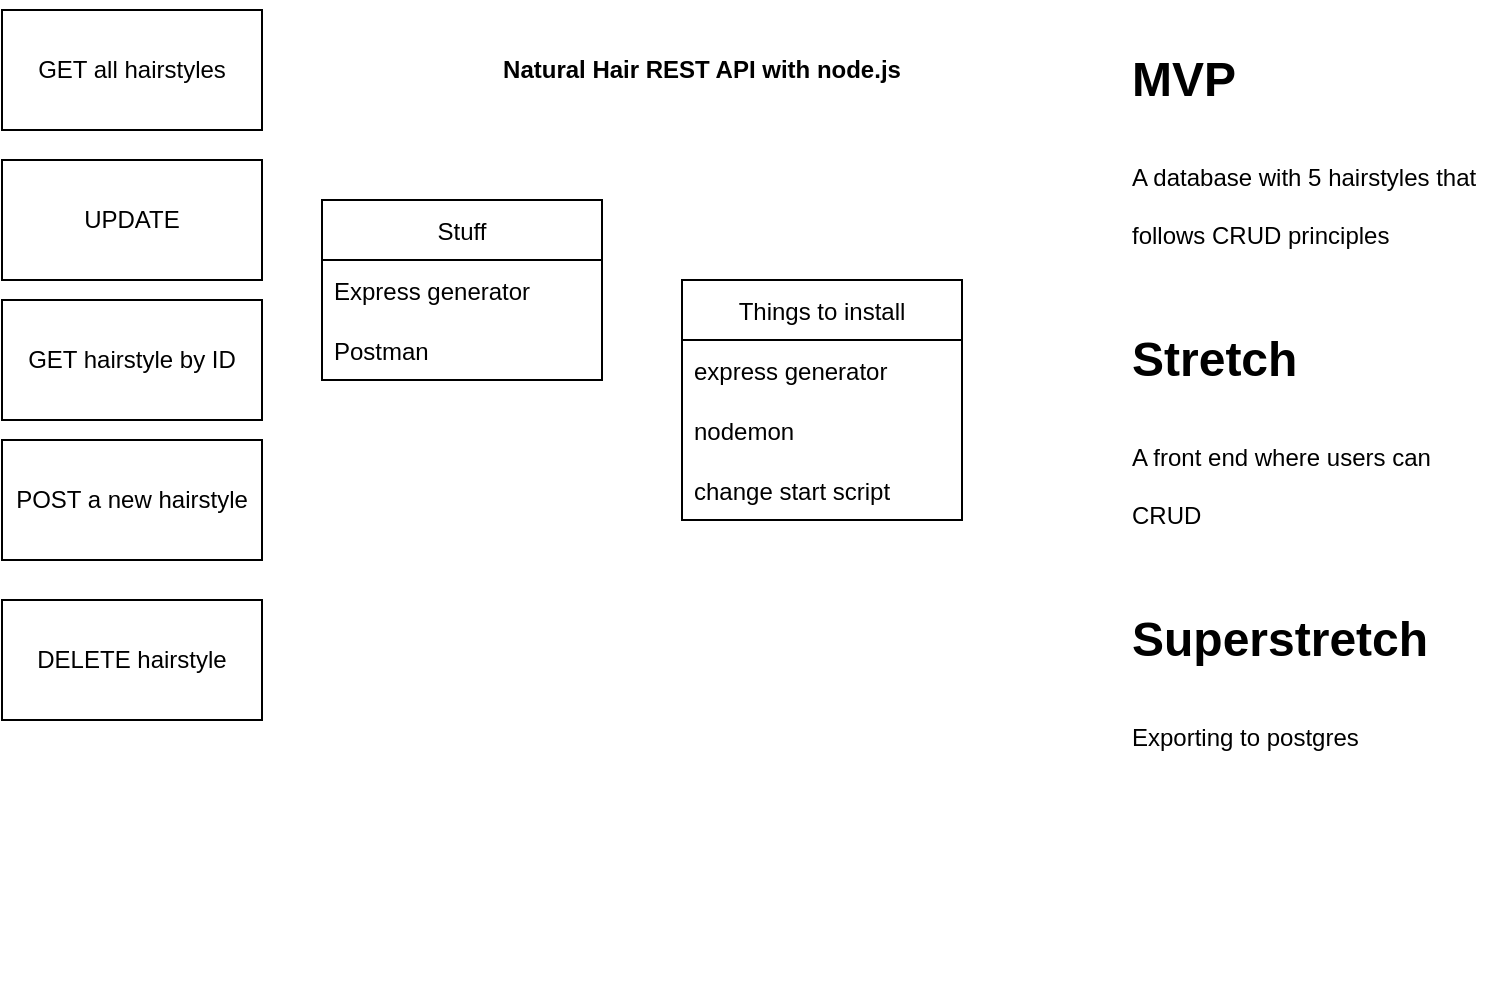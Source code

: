 <mxfile>
    <diagram id="cBI8VB_KUTyeBsvlw9VS" name="Page-1">
        <mxGraphModel dx="820" dy="360" grid="1" gridSize="10" guides="1" tooltips="1" connect="1" arrows="1" fold="1" page="1" pageScale="1" pageWidth="827" pageHeight="1169" math="0" shadow="0">
            <root>
                <mxCell id="0"/>
                <mxCell id="1" parent="0"/>
                <mxCell id="3" value="&lt;b&gt;Natural Hair REST API with node.js&lt;/b&gt;" style="text;html=1;strokeColor=none;fillColor=none;align=center;verticalAlign=middle;whiteSpace=wrap;rounded=0;" vertex="1" parent="1">
                    <mxGeometry x="210" y="20" width="340" height="70" as="geometry"/>
                </mxCell>
                <mxCell id="5" value="&lt;h1&gt;&lt;span&gt;MVP&lt;/span&gt;&lt;/h1&gt;&lt;h1&gt;&lt;span style=&quot;font-size: 12px ; font-weight: normal&quot;&gt;A database with 5 hairstyles that follows CRUD principles&lt;/span&gt;&lt;br&gt;&lt;/h1&gt;" style="text;html=1;strokeColor=none;fillColor=none;spacing=5;spacingTop=-20;whiteSpace=wrap;overflow=hidden;rounded=0;fontSize=12;" vertex="1" parent="1">
                    <mxGeometry x="590" y="40" width="190" height="120" as="geometry"/>
                </mxCell>
                <mxCell id="6" value="&lt;h1&gt;&lt;span&gt;Stretch&lt;/span&gt;&lt;/h1&gt;&lt;h1&gt;&lt;span style=&quot;font-size: 12px ; font-weight: 400&quot;&gt;A front end where users can CRUD&amp;nbsp;&lt;/span&gt;&lt;/h1&gt;" style="text;html=1;strokeColor=none;fillColor=none;spacing=5;spacingTop=-20;whiteSpace=wrap;overflow=hidden;rounded=0;fontSize=12;" vertex="1" parent="1">
                    <mxGeometry x="590" y="180" width="190" height="120" as="geometry"/>
                </mxCell>
                <mxCell id="7" value="&lt;h1&gt;&lt;span&gt;Superstretch&amp;nbsp;&lt;/span&gt;&lt;/h1&gt;&lt;h1&gt;&lt;span style=&quot;font-size: 12px ; font-weight: 400&quot;&gt;Exporting to postgres&lt;/span&gt;&lt;/h1&gt;" style="text;html=1;strokeColor=none;fillColor=none;spacing=5;spacingTop=-20;whiteSpace=wrap;overflow=hidden;rounded=0;fontSize=12;" vertex="1" parent="1">
                    <mxGeometry x="590" y="320" width="190" height="120" as="geometry"/>
                </mxCell>
                <mxCell id="8" value="GET all hairstyles" style="rounded=0;whiteSpace=wrap;html=1;fontSize=12;" vertex="1" parent="1">
                    <mxGeometry x="30" y="25" width="130" height="60" as="geometry"/>
                </mxCell>
                <mxCell id="13" value="GET hairstyle by ID" style="rounded=0;whiteSpace=wrap;html=1;fontSize=12;" vertex="1" parent="1">
                    <mxGeometry x="30" y="170" width="130" height="60" as="geometry"/>
                </mxCell>
                <mxCell id="14" value="POST a new hairstyle" style="rounded=0;whiteSpace=wrap;html=1;fontSize=12;" vertex="1" parent="1">
                    <mxGeometry x="30" y="240" width="130" height="60" as="geometry"/>
                </mxCell>
                <mxCell id="15" value="DELETE hairstyle" style="rounded=0;whiteSpace=wrap;html=1;fontSize=12;" vertex="1" parent="1">
                    <mxGeometry x="30" y="320" width="130" height="60" as="geometry"/>
                </mxCell>
                <mxCell id="16" value="" style="shape=image;verticalLabelPosition=bottom;labelBackgroundColor=#ffffff;verticalAlign=top;aspect=fixed;imageAspect=0;image=https://www.atatus.com/glossary/content/images/size/w960/2021/07/CRUD.jpeg;" vertex="1" parent="1">
                    <mxGeometry x="30" y="400" width="220" height="110" as="geometry"/>
                </mxCell>
                <mxCell id="19" value="UPDATE" style="rounded=0;whiteSpace=wrap;html=1;fontSize=12;" vertex="1" parent="1">
                    <mxGeometry x="30" y="100" width="130" height="60" as="geometry"/>
                </mxCell>
                <mxCell id="21" value="Stuff" style="swimlane;fontStyle=0;childLayout=stackLayout;horizontal=1;startSize=30;horizontalStack=0;resizeParent=1;resizeParentMax=0;resizeLast=0;collapsible=1;marginBottom=0;fontSize=12;" vertex="1" parent="1">
                    <mxGeometry x="190" y="120" width="140" height="90" as="geometry"/>
                </mxCell>
                <mxCell id="22" value="Express generator" style="text;strokeColor=none;fillColor=none;align=left;verticalAlign=middle;spacingLeft=4;spacingRight=4;overflow=hidden;points=[[0,0.5],[1,0.5]];portConstraint=eastwest;rotatable=0;fontSize=12;" vertex="1" parent="21">
                    <mxGeometry y="30" width="140" height="30" as="geometry"/>
                </mxCell>
                <mxCell id="23" value="Postman" style="text;strokeColor=none;fillColor=none;align=left;verticalAlign=middle;spacingLeft=4;spacingRight=4;overflow=hidden;points=[[0,0.5],[1,0.5]];portConstraint=eastwest;rotatable=0;fontSize=12;" vertex="1" parent="21">
                    <mxGeometry y="60" width="140" height="30" as="geometry"/>
                </mxCell>
                <mxCell id="30" value="Things to install" style="swimlane;fontStyle=0;childLayout=stackLayout;horizontal=1;startSize=30;horizontalStack=0;resizeParent=1;resizeParentMax=0;resizeLast=0;collapsible=1;marginBottom=0;fontSize=12;" vertex="1" parent="1">
                    <mxGeometry x="370" y="160" width="140" height="120" as="geometry"/>
                </mxCell>
                <mxCell id="31" value="express generator" style="text;strokeColor=none;fillColor=none;align=left;verticalAlign=middle;spacingLeft=4;spacingRight=4;overflow=hidden;points=[[0,0.5],[1,0.5]];portConstraint=eastwest;rotatable=0;fontSize=12;" vertex="1" parent="30">
                    <mxGeometry y="30" width="140" height="30" as="geometry"/>
                </mxCell>
                <mxCell id="32" value="nodemon" style="text;strokeColor=none;fillColor=none;align=left;verticalAlign=middle;spacingLeft=4;spacingRight=4;overflow=hidden;points=[[0,0.5],[1,0.5]];portConstraint=eastwest;rotatable=0;fontSize=12;" vertex="1" parent="30">
                    <mxGeometry y="60" width="140" height="30" as="geometry"/>
                </mxCell>
                <mxCell id="33" value="change start script" style="text;strokeColor=none;fillColor=none;align=left;verticalAlign=middle;spacingLeft=4;spacingRight=4;overflow=hidden;points=[[0,0.5],[1,0.5]];portConstraint=eastwest;rotatable=0;fontSize=12;" vertex="1" parent="30">
                    <mxGeometry y="90" width="140" height="30" as="geometry"/>
                </mxCell>
            </root>
        </mxGraphModel>
    </diagram>
</mxfile>